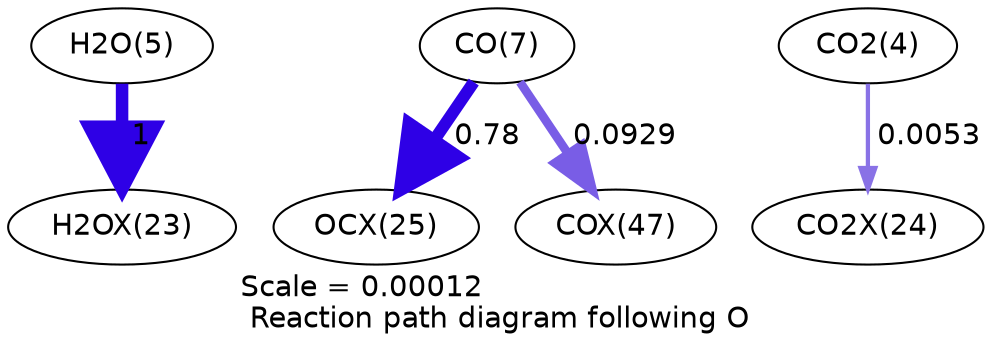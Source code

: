 digraph reaction_paths {
center=1;
s7 -> s65[fontname="Helvetica", penwidth=6, arrowsize=3, color="0.7, 1.5, 0.9"
, label=" 1"];
s9 -> s67[fontname="Helvetica", penwidth=5.81, arrowsize=2.91, color="0.7, 1.28, 0.9"
, label=" 0.78"];
s9 -> s73[fontname="Helvetica", penwidth=4.21, arrowsize=2.1, color="0.7, 0.593, 0.9"
, label=" 0.0929"];
s6 -> s66[fontname="Helvetica", penwidth=2.04, arrowsize=1.02, color="0.7, 0.505, 0.9"
, label=" 0.0053"];
s6 [ fontname="Helvetica", label="CO2(4)"];
s7 [ fontname="Helvetica", label="H2O(5)"];
s9 [ fontname="Helvetica", label="CO(7)"];
s65 [ fontname="Helvetica", label="H2OX(23)"];
s66 [ fontname="Helvetica", label="CO2X(24)"];
s67 [ fontname="Helvetica", label="OCX(25)"];
s73 [ fontname="Helvetica", label="COX(47)"];
 label = "Scale = 0.00012\l Reaction path diagram following O";
 fontname = "Helvetica";
}

